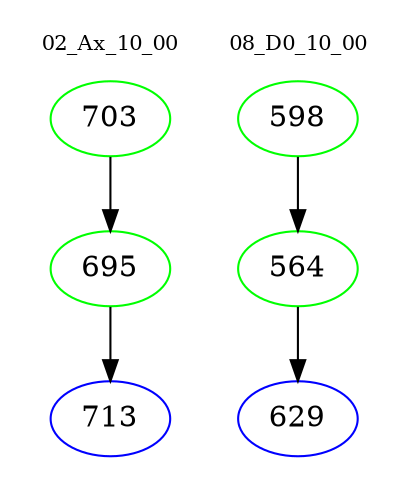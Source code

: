 digraph{
subgraph cluster_0 {
color = white
label = "02_Ax_10_00";
fontsize=10;
T0_703 [label="703", color="green"]
T0_703 -> T0_695 [color="black"]
T0_695 [label="695", color="green"]
T0_695 -> T0_713 [color="black"]
T0_713 [label="713", color="blue"]
}
subgraph cluster_1 {
color = white
label = "08_D0_10_00";
fontsize=10;
T1_598 [label="598", color="green"]
T1_598 -> T1_564 [color="black"]
T1_564 [label="564", color="green"]
T1_564 -> T1_629 [color="black"]
T1_629 [label="629", color="blue"]
}
}

